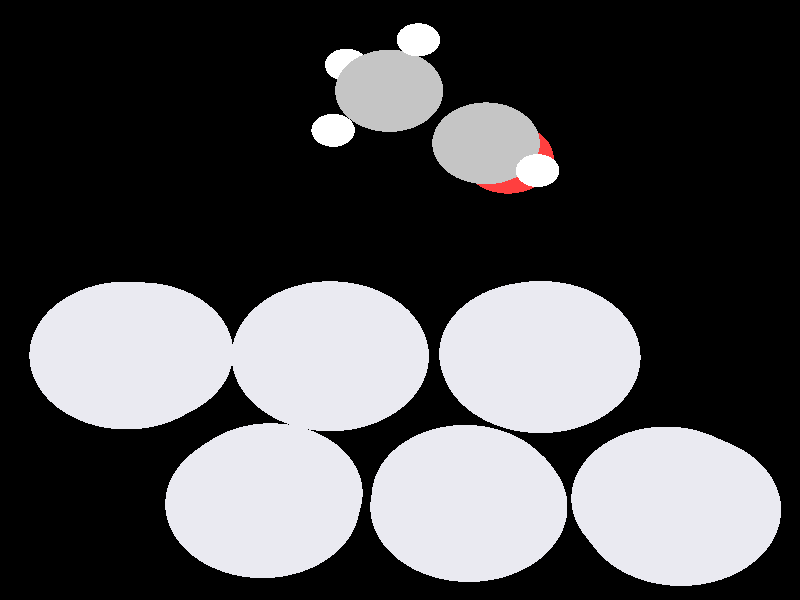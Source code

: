 #include "colors.inc"
#include "finish.inc"

global_settings {assumed_gamma 1 max_trace_level 6}
background {color White transmit 1.0}
camera {perspective
  right -9.28*x up 9.15*y
  direction 100.00*z
  location <0,0,100.00> look_at <0,0,0>}


light_source {<  2.00,   3.00,  40.00> color White
  area_light <0.70, 0, 0>, <0, 0.70, 0>, 3, 3
  adaptive 1 jitter}
// no fog
#declare simple = finish {phong 0.7}
#declare pale = finish {ambient 0.5 diffuse 0.85 roughness 0.001 specular 0.200 }
#declare intermediate = finish {ambient 0.3 diffuse 0.6 specular 0.1 roughness 0.04}
#declare vmd = finish {ambient 0.0 diffuse 0.65 phong 0.1 phong_size 40.0 specular 0.5 }
#declare jmol = finish {ambient 0.2 diffuse 0.6 specular 1 roughness 0.001 metallic}
#declare ase2 = finish {ambient 0.05 brilliance 3 diffuse 0.6 metallic specular 0.7 roughness 0.04 reflection 0.15}
#declare ase3 = finish {ambient 0.15 brilliance 2 diffuse 0.6 metallic specular 1.0 roughness 0.001 reflection 0.0}
#declare glass = finish {ambient 0.05 diffuse 0.3 specular 1.0 roughness 0.001}
#declare glass2 = finish {ambient 0.01 diffuse 0.3 specular 1.0 reflection 0.25 roughness 0.001}
#declare Rcell = 0.050;
#declare Rbond = 0.100;

#macro atom(LOC, R, COL, TRANS, FIN)
  sphere{LOC, R texture{pigment{color COL transmit TRANS} finish{FIN}}}
#end
#macro constrain(LOC, R, COL, TRANS FIN)
union{torus{R, Rcell rotate 45*z texture{pigment{color COL transmit TRANS} finish{FIN}}}
     torus{R, Rcell rotate -45*z texture{pigment{color COL transmit TRANS} finish{FIN}}}
     translate LOC}
#end

// no cell vertices
atom(< -1.63,  -3.20,  -8.49>, 1.16, rgb <0.82, 0.82, 0.88>, 0.0, ase3) // #0
atom(< -1.64,  -3.20,  -5.66>, 1.16, rgb <0.82, 0.82, 0.88>, 0.0, ase3) // #1
atom(< -1.64,  -3.20,  -2.83>, 1.16, rgb <0.82, 0.82, 0.88>, 0.0, ase3) // #2
atom(<  0.81,  -3.20,  -7.07>, 1.16, rgb <0.82, 0.82, 0.88>, 0.0, ase3) // #3
atom(<  0.82,  -3.20,  -4.24>, 1.16, rgb <0.82, 0.82, 0.88>, 0.0, ase3) // #4
atom(<  0.81,  -3.20,  -1.41>, 1.16, rgb <0.82, 0.82, 0.88>, 0.0, ase3) // #5
atom(<  3.26,  -3.20,  -5.66>, 1.16, rgb <0.82, 0.82, 0.88>, 0.0, ase3) // #6
atom(<  3.26,  -3.20,  -2.83>, 1.16, rgb <0.82, 0.82, 0.88>, 0.0, ase3) // #7
atom(<  3.26,  -3.20,   0.00>, 1.16, rgb <0.82, 0.82, 0.88>, 0.0, ase3) // #8
atom(< -3.26,  -0.87,  -8.49>, 1.16, rgb <0.82, 0.82, 0.88>, 0.0, ase3) // #9
atom(< -3.26,  -0.87,  -5.66>, 1.16, rgb <0.82, 0.82, 0.88>, 0.0, ase3) // #10
atom(< -3.26,  -0.87,  -2.83>, 1.16, rgb <0.82, 0.82, 0.88>, 0.0, ase3) // #11
atom(< -0.82,  -0.87,  -7.07>, 1.16, rgb <0.82, 0.82, 0.88>, 0.0, ase3) // #12
atom(< -0.82,  -0.88,  -4.24>, 1.16, rgb <0.82, 0.82, 0.88>, 0.0, ase3) // #13
atom(< -0.82,  -0.87,  -1.42>, 1.16, rgb <0.82, 0.82, 0.88>, 0.0, ase3) // #14
atom(<  1.64,  -0.87,  -5.66>, 1.16, rgb <0.82, 0.82, 0.88>, 0.0, ase3) // #15
atom(<  1.64,  -0.88,  -2.82>, 1.16, rgb <0.82, 0.82, 0.88>, 0.0, ase3) // #16
atom(<  1.63,  -0.87,  -0.00>, 1.16, rgb <0.82, 0.82, 0.88>, 0.0, ase3) // #17
atom(< -0.13,   3.31,  -3.76>, 0.65, rgb <0.56, 0.56, 0.56>, 0.0, ase3) // #18
atom(<  1.04,   2.49,  -4.22>, 0.65, rgb <0.56, 0.56, 0.56>, 0.0, ase3) // #19
atom(<  1.32,   2.27,  -5.39>, 0.56, rgb <1.00, 0.05, 0.05>, 0.0, ase3) // #20
atom(<  0.22,   4.09,  -3.08>, 0.26, rgb <1.00, 1.00, 1.00>, 0.0, ase3) // #21
atom(< -0.65,   3.75,  -4.61>, 0.26, rgb <1.00, 1.00, 1.00>, 0.0, ase3) // #22
atom(< -0.80,   2.67,  -3.19>, 0.26, rgb <1.00, 1.00, 1.00>, 0.0, ase3) // #23
atom(<  1.65,   2.04,  -3.40>, 0.26, rgb <1.00, 1.00, 1.00>, 0.0, ase3) // #24

// no constraints
